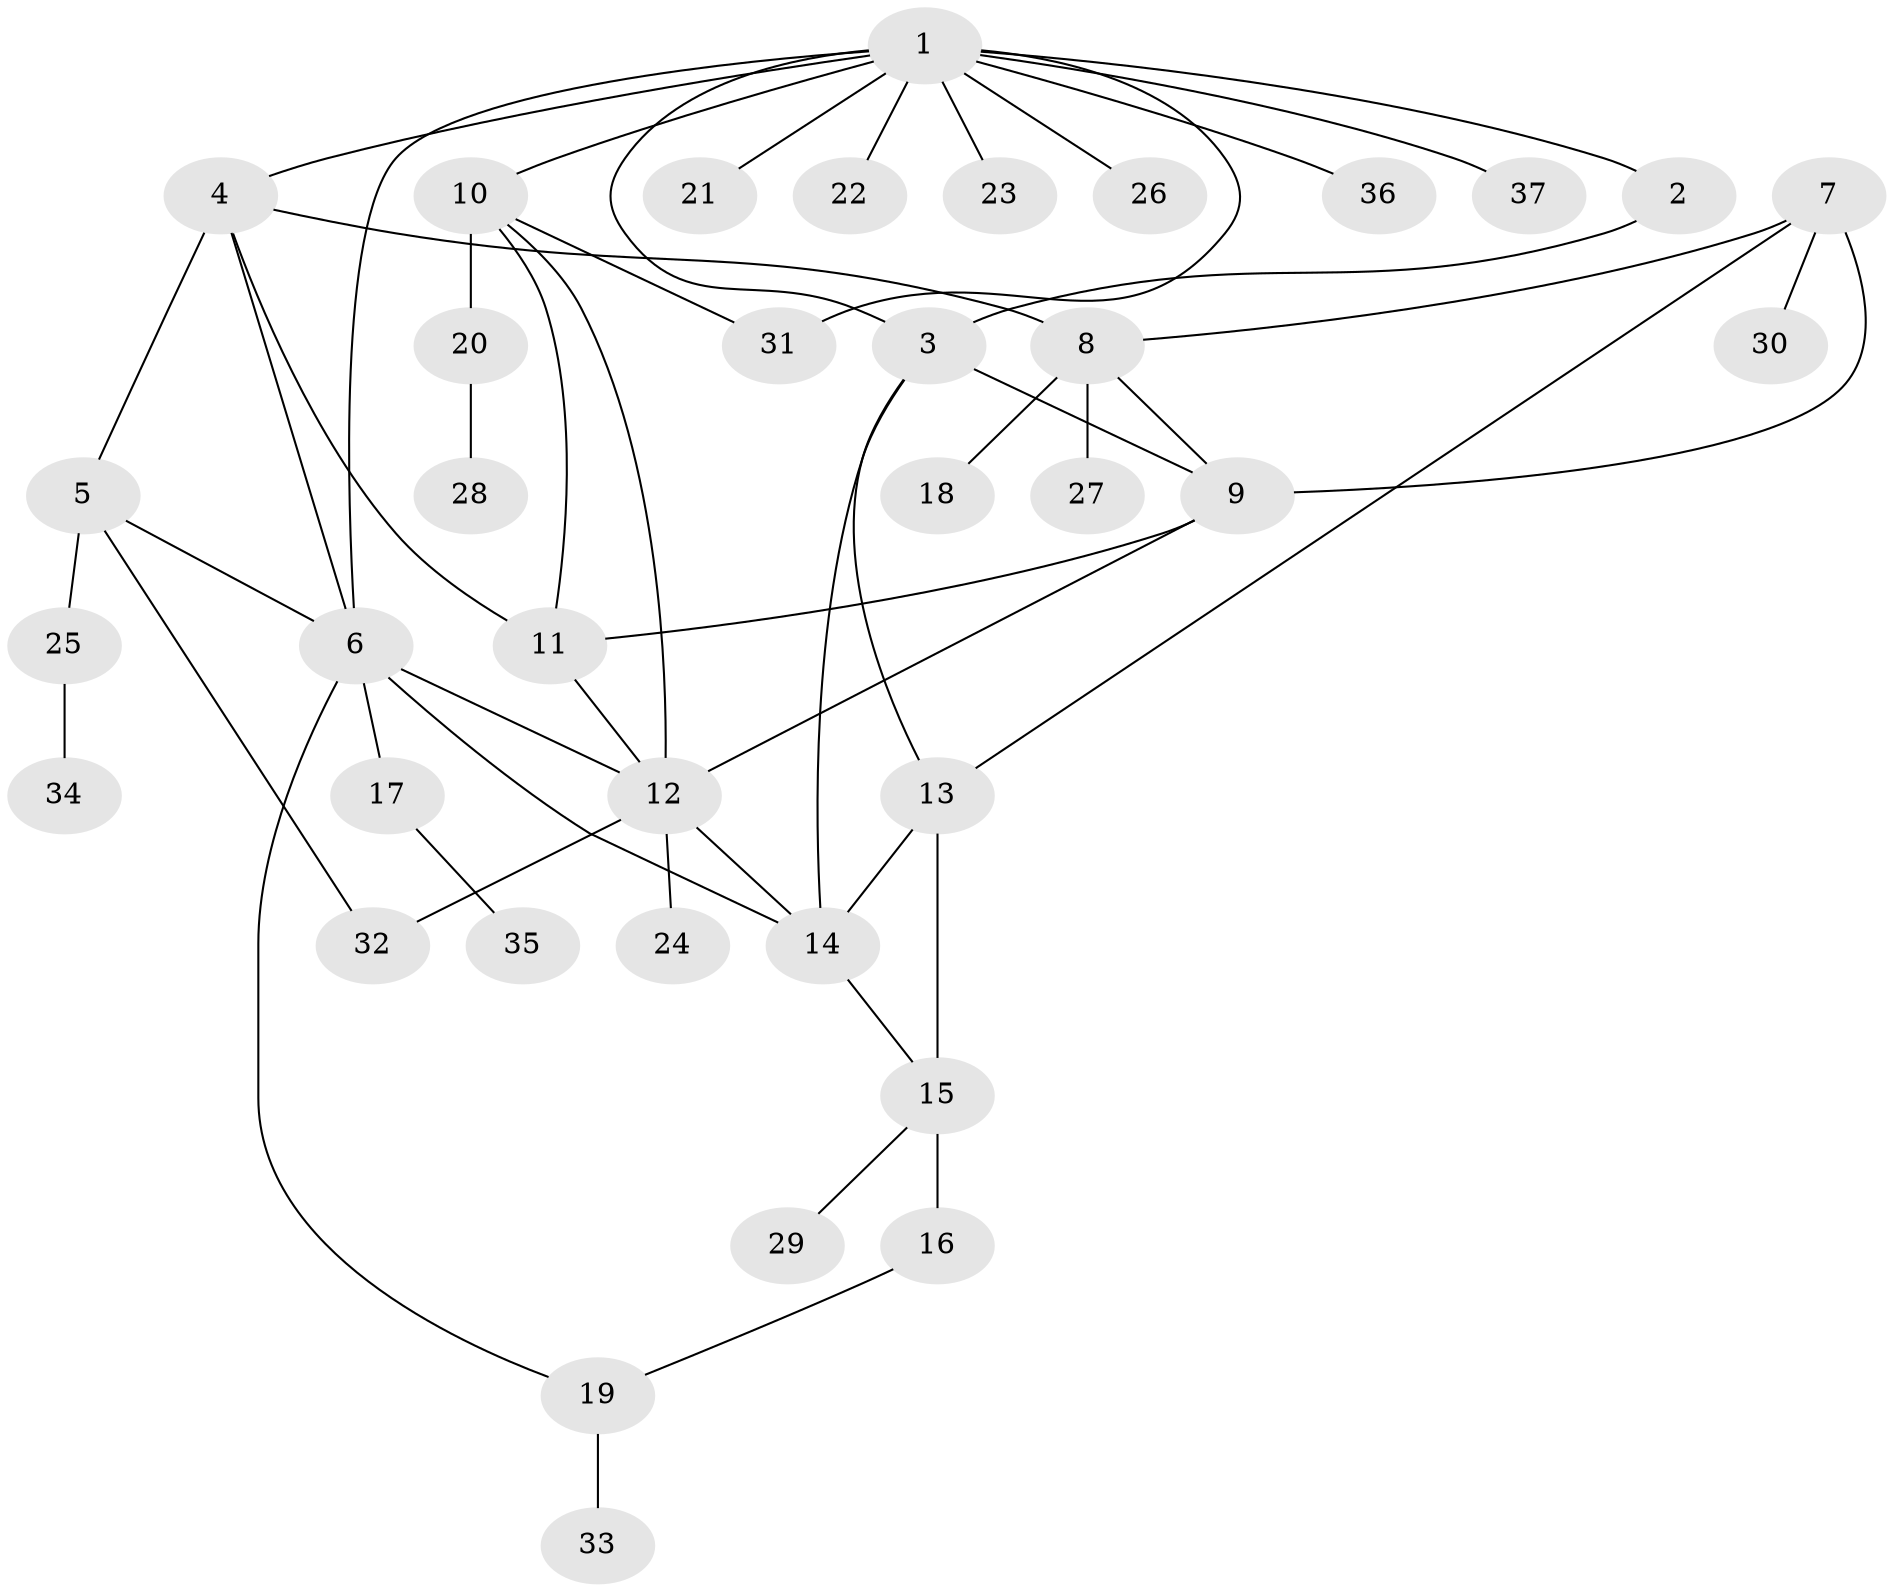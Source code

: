 // original degree distribution, {13: 0.016666666666666666, 3: 0.1, 5: 0.05, 4: 0.05, 7: 0.05, 6: 0.06666666666666667, 2: 0.18333333333333332, 1: 0.48333333333333334}
// Generated by graph-tools (version 1.1) at 2025/52/03/04/25 22:52:30]
// undirected, 37 vertices, 54 edges
graph export_dot {
  node [color=gray90,style=filled];
  1;
  2;
  3;
  4;
  5;
  6;
  7;
  8;
  9;
  10;
  11;
  12;
  13;
  14;
  15;
  16;
  17;
  18;
  19;
  20;
  21;
  22;
  23;
  24;
  25;
  26;
  27;
  28;
  29;
  30;
  31;
  32;
  33;
  34;
  35;
  36;
  37;
  1 -- 2 [weight=1.0];
  1 -- 3 [weight=1.0];
  1 -- 4 [weight=1.0];
  1 -- 6 [weight=1.0];
  1 -- 10 [weight=1.0];
  1 -- 21 [weight=1.0];
  1 -- 22 [weight=1.0];
  1 -- 23 [weight=1.0];
  1 -- 26 [weight=1.0];
  1 -- 31 [weight=1.0];
  1 -- 36 [weight=1.0];
  1 -- 37 [weight=1.0];
  2 -- 3 [weight=1.0];
  3 -- 9 [weight=1.0];
  3 -- 13 [weight=1.0];
  3 -- 14 [weight=1.0];
  4 -- 5 [weight=1.0];
  4 -- 6 [weight=1.0];
  4 -- 8 [weight=1.0];
  4 -- 11 [weight=2.0];
  5 -- 6 [weight=1.0];
  5 -- 25 [weight=1.0];
  5 -- 32 [weight=1.0];
  6 -- 12 [weight=1.0];
  6 -- 14 [weight=1.0];
  6 -- 17 [weight=1.0];
  6 -- 19 [weight=1.0];
  7 -- 8 [weight=1.0];
  7 -- 9 [weight=1.0];
  7 -- 13 [weight=1.0];
  7 -- 30 [weight=2.0];
  8 -- 9 [weight=1.0];
  8 -- 18 [weight=1.0];
  8 -- 27 [weight=1.0];
  9 -- 11 [weight=1.0];
  9 -- 12 [weight=1.0];
  10 -- 11 [weight=1.0];
  10 -- 12 [weight=1.0];
  10 -- 20 [weight=1.0];
  10 -- 31 [weight=1.0];
  11 -- 12 [weight=1.0];
  12 -- 14 [weight=1.0];
  12 -- 24 [weight=1.0];
  12 -- 32 [weight=1.0];
  13 -- 14 [weight=1.0];
  13 -- 15 [weight=3.0];
  14 -- 15 [weight=1.0];
  15 -- 16 [weight=1.0];
  15 -- 29 [weight=1.0];
  16 -- 19 [weight=1.0];
  17 -- 35 [weight=1.0];
  19 -- 33 [weight=1.0];
  20 -- 28 [weight=1.0];
  25 -- 34 [weight=1.0];
}
